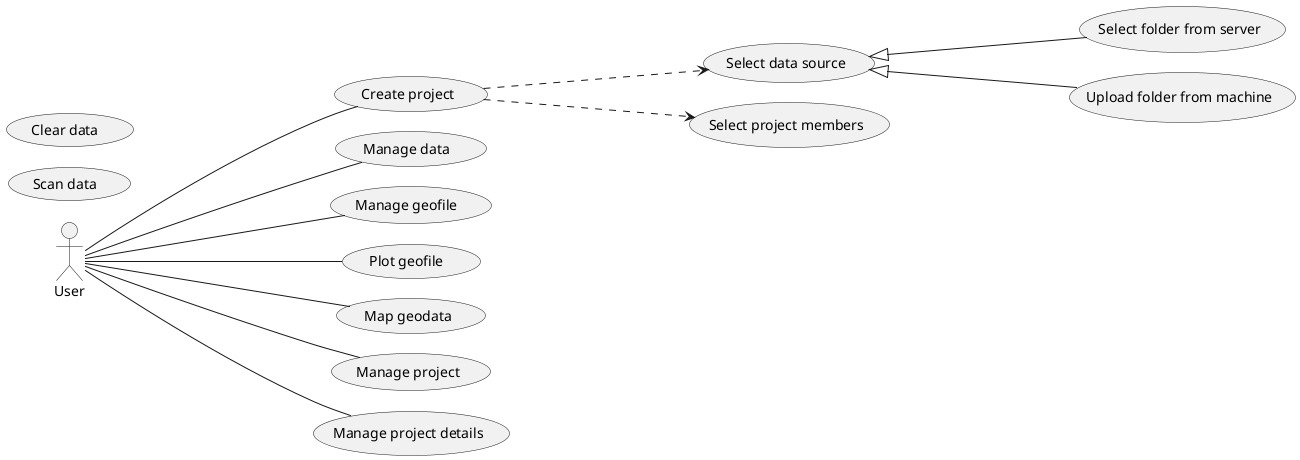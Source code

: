 @startuml global use case diagram
left to right direction

skinparam nodesep 20
skinparam ranksep 180

actor "User" as u



usecase  "Create project" as uc30
usecase  "Select data source" as uc31
usecase  "Select folder from server" as uc32
usecase  "Upload folder from machine" as uc33
usecase  "Select project members" as uc34


usecase  "Manage data " as uc40
usecase  "Scan data " as uc41
usecase  "Clear data " as uc42


usecase  "Manage geofile " as uc50
usecase  "Plot geofile " as uc55

usecase  "Map geodata" as uc60

usecase  "Manage project" as uc80


usecase  "Manage project details" as uc90




u -- uc30
uc30 ..> uc31
uc31 <|-- uc33
uc31 <|-- uc32
uc30 ..> uc34




u -- uc40


u -- uc50


u -- uc55


u -- uc60


u -- uc80


u -- uc90


@enduml


' EXTEND
' @startuml
' :Main Admin: as Admin
' (Use the application) as (Use)

' User <|-- Admin
' (Start) <|-- (Use)

' @enduml

' INCLUDES ARROW
' @startuml
' (Use case 1) <.. :user:
' (Use case 2) <- :user:
' @enduml